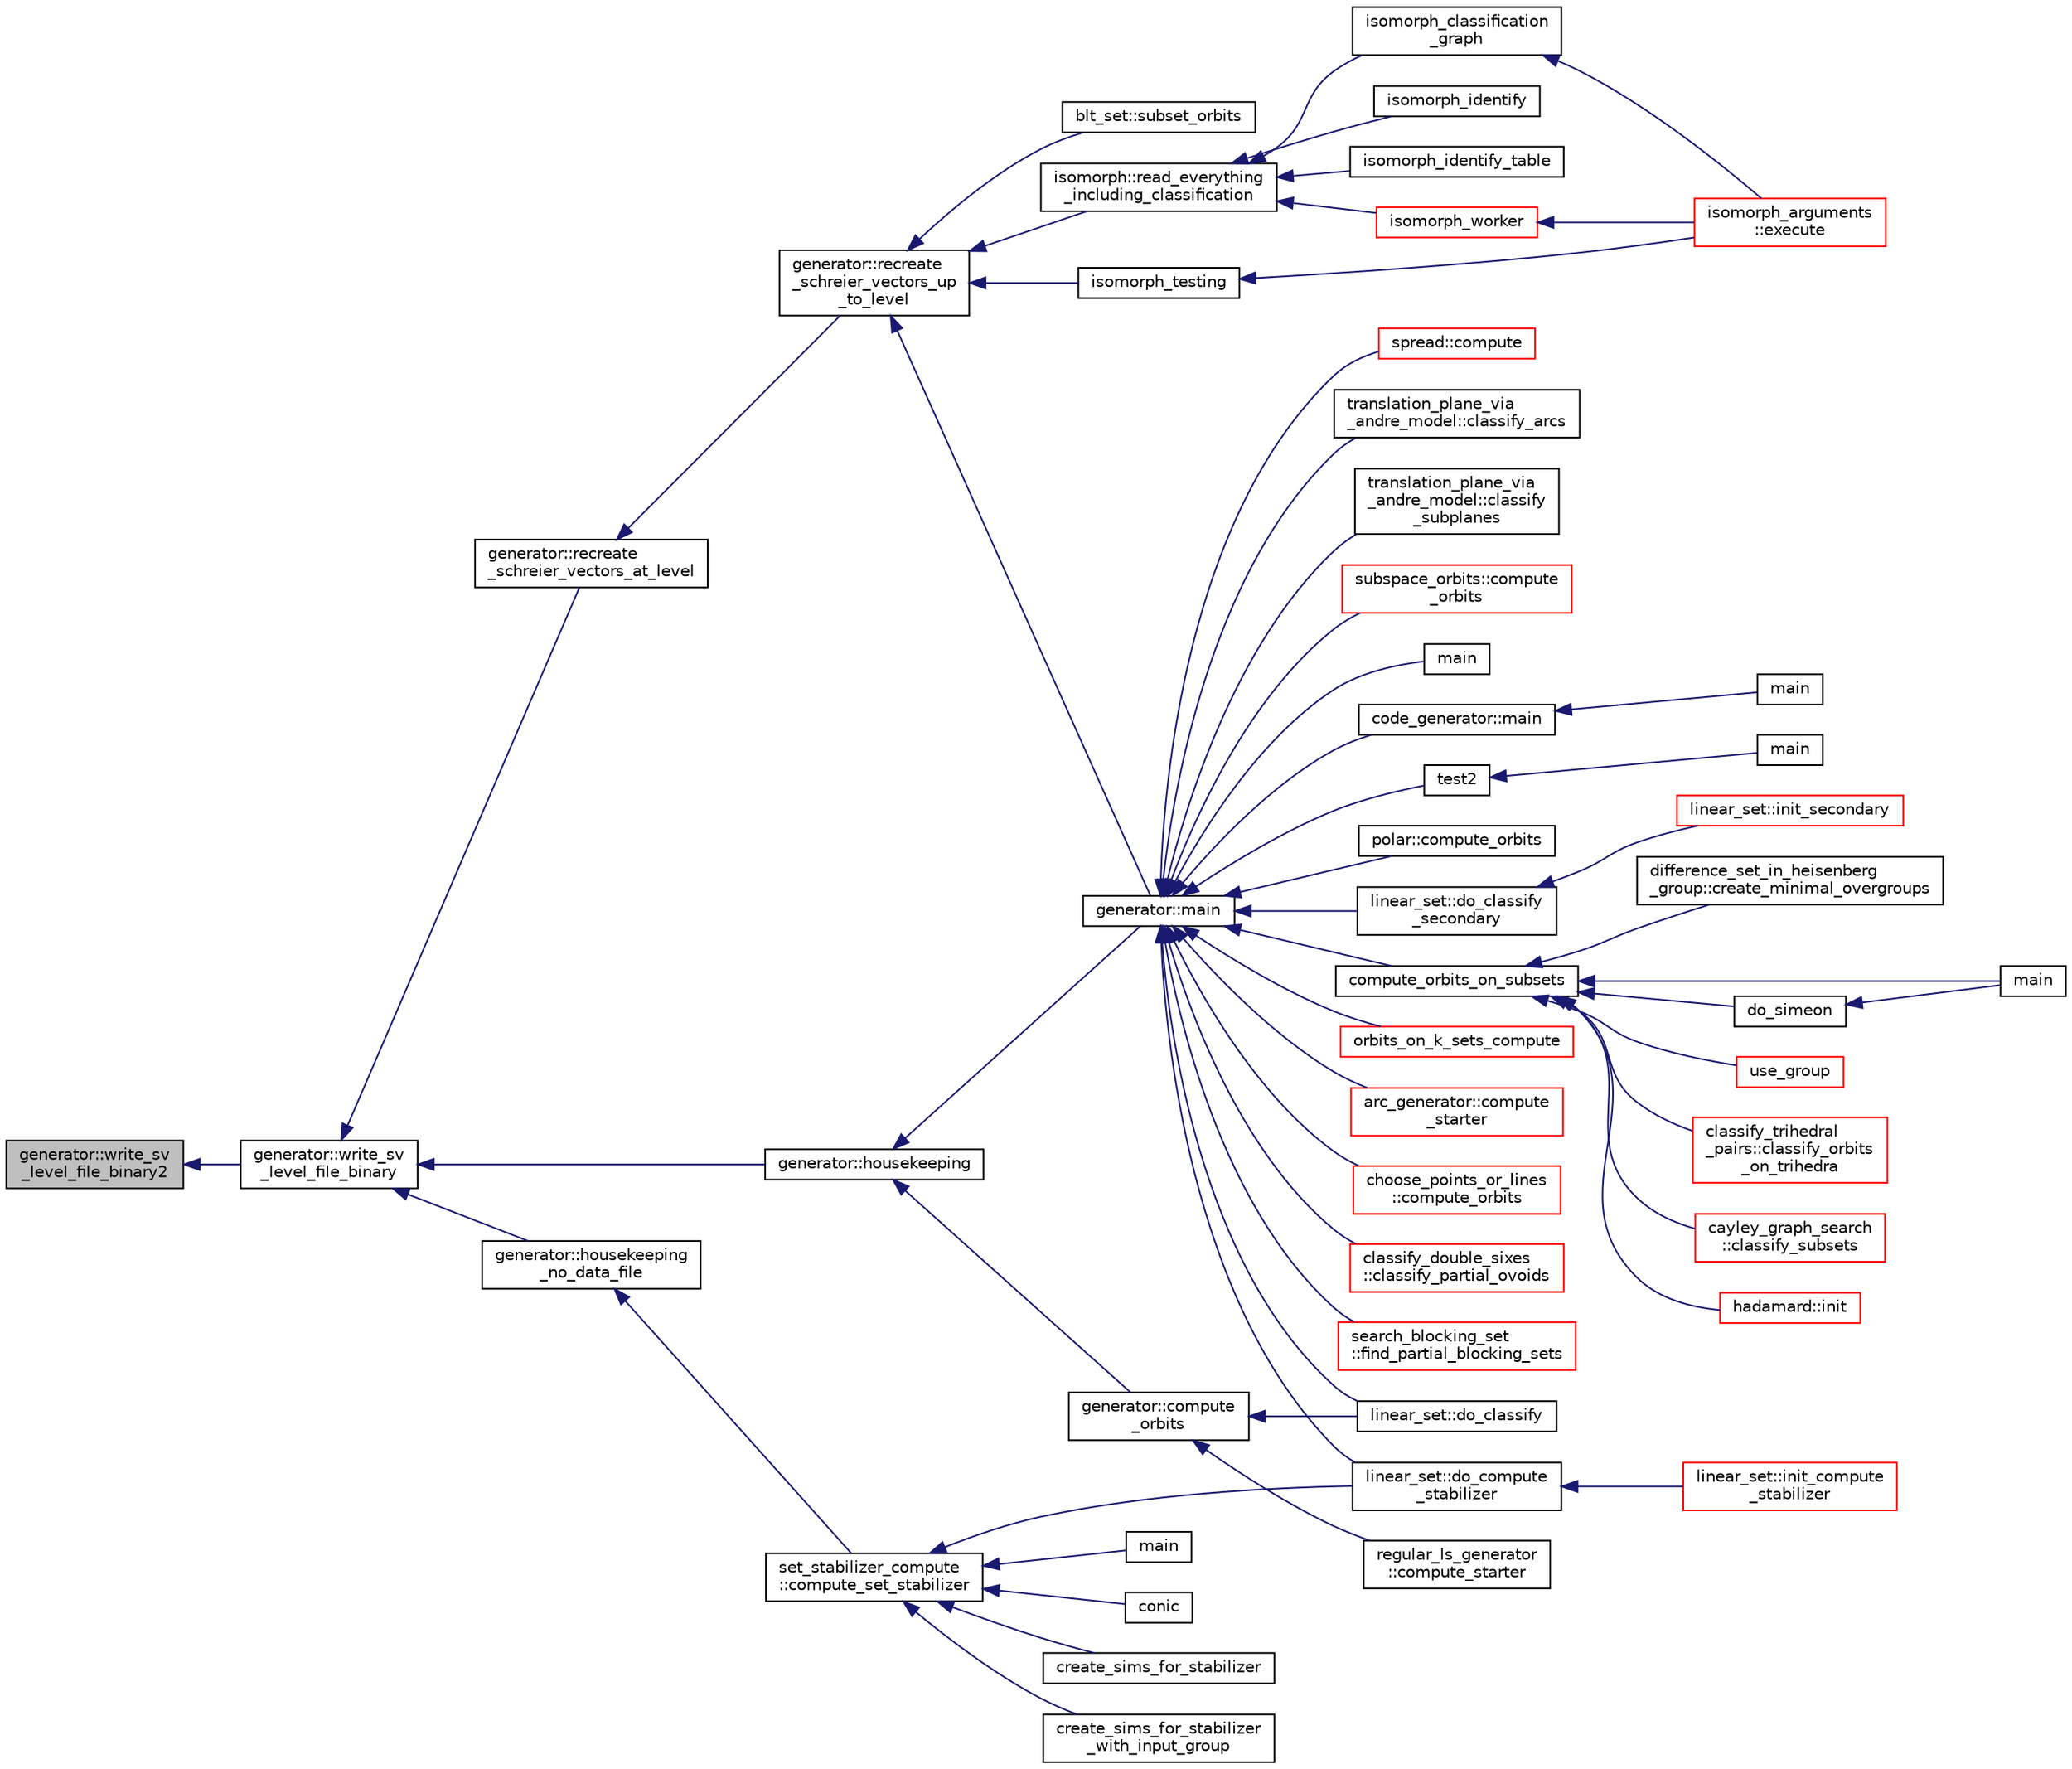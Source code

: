 digraph "generator::write_sv_level_file_binary2"
{
  edge [fontname="Helvetica",fontsize="10",labelfontname="Helvetica",labelfontsize="10"];
  node [fontname="Helvetica",fontsize="10",shape=record];
  rankdir="LR";
  Node23353 [label="generator::write_sv\l_level_file_binary2",height=0.2,width=0.4,color="black", fillcolor="grey75", style="filled", fontcolor="black"];
  Node23353 -> Node23354 [dir="back",color="midnightblue",fontsize="10",style="solid",fontname="Helvetica"];
  Node23354 [label="generator::write_sv\l_level_file_binary",height=0.2,width=0.4,color="black", fillcolor="white", style="filled",URL="$d7/d73/classgenerator.html#ae182254fd2172f14e69dabfd3c63ccdf"];
  Node23354 -> Node23355 [dir="back",color="midnightblue",fontsize="10",style="solid",fontname="Helvetica"];
  Node23355 [label="generator::recreate\l_schreier_vectors_at_level",height=0.2,width=0.4,color="black", fillcolor="white", style="filled",URL="$d7/d73/classgenerator.html#a7d190e196e7c9721c4135f40f01d922f"];
  Node23355 -> Node23356 [dir="back",color="midnightblue",fontsize="10",style="solid",fontname="Helvetica"];
  Node23356 [label="generator::recreate\l_schreier_vectors_up\l_to_level",height=0.2,width=0.4,color="black", fillcolor="white", style="filled",URL="$d7/d73/classgenerator.html#a2ca7599e91bb012d41153aec95f081f7"];
  Node23356 -> Node23357 [dir="back",color="midnightblue",fontsize="10",style="solid",fontname="Helvetica"];
  Node23357 [label="blt_set::subset_orbits",height=0.2,width=0.4,color="black", fillcolor="white", style="filled",URL="$d1/d3d/classblt__set.html#af8f79fc4346244acfa0e2c2d23c36993"];
  Node23356 -> Node23358 [dir="back",color="midnightblue",fontsize="10",style="solid",fontname="Helvetica"];
  Node23358 [label="generator::main",height=0.2,width=0.4,color="black", fillcolor="white", style="filled",URL="$d7/d73/classgenerator.html#a01abff8e9f231bf0d82e2e8e0061f242"];
  Node23358 -> Node23359 [dir="back",color="midnightblue",fontsize="10",style="solid",fontname="Helvetica"];
  Node23359 [label="main",height=0.2,width=0.4,color="black", fillcolor="white", style="filled",URL="$d2/d11/codes_8h.html#a217dbf8b442f20279ea00b898af96f52"];
  Node23358 -> Node23360 [dir="back",color="midnightblue",fontsize="10",style="solid",fontname="Helvetica"];
  Node23360 [label="code_generator::main",height=0.2,width=0.4,color="black", fillcolor="white", style="filled",URL="$db/d37/classcode__generator.html#ab3cf3a306e4032c2b471ac95321c599f"];
  Node23360 -> Node23361 [dir="back",color="midnightblue",fontsize="10",style="solid",fontname="Helvetica"];
  Node23361 [label="main",height=0.2,width=0.4,color="black", fillcolor="white", style="filled",URL="$d4/d4f/codes_8_c.html#a217dbf8b442f20279ea00b898af96f52"];
  Node23358 -> Node23362 [dir="back",color="midnightblue",fontsize="10",style="solid",fontname="Helvetica"];
  Node23362 [label="test2",height=0.2,width=0.4,color="black", fillcolor="white", style="filled",URL="$d9/db0/factor__space_8_c.html#a39d73a812e5fd8f1bc111e948368cb10"];
  Node23362 -> Node23363 [dir="back",color="midnightblue",fontsize="10",style="solid",fontname="Helvetica"];
  Node23363 [label="main",height=0.2,width=0.4,color="black", fillcolor="white", style="filled",URL="$d9/db0/factor__space_8_c.html#a3c04138a5bfe5d72780bb7e82a18e627"];
  Node23358 -> Node23364 [dir="back",color="midnightblue",fontsize="10",style="solid",fontname="Helvetica"];
  Node23364 [label="polar::compute_orbits",height=0.2,width=0.4,color="black", fillcolor="white", style="filled",URL="$da/d1c/classpolar.html#ac4c3c4f95d14c74ff4a3ec3f3479a1da"];
  Node23358 -> Node23365 [dir="back",color="midnightblue",fontsize="10",style="solid",fontname="Helvetica"];
  Node23365 [label="linear_set::do_classify",height=0.2,width=0.4,color="black", fillcolor="white", style="filled",URL="$dd/d86/classlinear__set.html#a3eb2dbce7fa8b71901dfc12f288ddd0c"];
  Node23358 -> Node23366 [dir="back",color="midnightblue",fontsize="10",style="solid",fontname="Helvetica"];
  Node23366 [label="linear_set::do_classify\l_secondary",height=0.2,width=0.4,color="black", fillcolor="white", style="filled",URL="$dd/d86/classlinear__set.html#a47eb7f9995f3343abd3bdfbf9a9a9162"];
  Node23366 -> Node23367 [dir="back",color="midnightblue",fontsize="10",style="solid",fontname="Helvetica"];
  Node23367 [label="linear_set::init_secondary",height=0.2,width=0.4,color="red", fillcolor="white", style="filled",URL="$dd/d86/classlinear__set.html#a7bf8cd7805559b5762921687a7c1ed97"];
  Node23358 -> Node23369 [dir="back",color="midnightblue",fontsize="10",style="solid",fontname="Helvetica"];
  Node23369 [label="linear_set::do_compute\l_stabilizer",height=0.2,width=0.4,color="black", fillcolor="white", style="filled",URL="$dd/d86/classlinear__set.html#ae8f58ded28fb5370f4459cca42b7463b"];
  Node23369 -> Node23370 [dir="back",color="midnightblue",fontsize="10",style="solid",fontname="Helvetica"];
  Node23370 [label="linear_set::init_compute\l_stabilizer",height=0.2,width=0.4,color="red", fillcolor="white", style="filled",URL="$dd/d86/classlinear__set.html#a0cc3eaec1896fdc977b62e94623b055b"];
  Node23358 -> Node23372 [dir="back",color="midnightblue",fontsize="10",style="solid",fontname="Helvetica"];
  Node23372 [label="compute_orbits_on_subsets",height=0.2,width=0.4,color="black", fillcolor="white", style="filled",URL="$d3/d35/snakes__and__ladders__global_8_c.html#af33697aede0480110b1227f727252637"];
  Node23372 -> Node23373 [dir="back",color="midnightblue",fontsize="10",style="solid",fontname="Helvetica"];
  Node23373 [label="cayley_graph_search\l::classify_subsets",height=0.2,width=0.4,color="red", fillcolor="white", style="filled",URL="$de/dae/classcayley__graph__search.html#a4cf8a90752e018a281481ac80ad52c4b"];
  Node23372 -> Node23376 [dir="back",color="midnightblue",fontsize="10",style="solid",fontname="Helvetica"];
  Node23376 [label="hadamard::init",height=0.2,width=0.4,color="red", fillcolor="white", style="filled",URL="$d7/dbb/classhadamard.html#a16af359850b8bdd0d2a73e260d496c33"];
  Node23372 -> Node23378 [dir="back",color="midnightblue",fontsize="10",style="solid",fontname="Helvetica"];
  Node23378 [label="difference_set_in_heisenberg\l_group::create_minimal_overgroups",height=0.2,width=0.4,color="black", fillcolor="white", style="filled",URL="$de/d8a/classdifference__set__in__heisenberg__group.html#a9bde5ad5da3ebaebf98fbfd3e8110b79"];
  Node23372 -> Node23379 [dir="back",color="midnightblue",fontsize="10",style="solid",fontname="Helvetica"];
  Node23379 [label="main",height=0.2,width=0.4,color="black", fillcolor="white", style="filled",URL="$d5/d13/simeon_8_c.html#ae66f6b31b5ad750f1fe042a706a4e3d4"];
  Node23372 -> Node23380 [dir="back",color="midnightblue",fontsize="10",style="solid",fontname="Helvetica"];
  Node23380 [label="do_simeon",height=0.2,width=0.4,color="black", fillcolor="white", style="filled",URL="$d5/d13/simeon_8_c.html#a36cf3f9cb484fa44da7a7dfcbe9385d0"];
  Node23380 -> Node23379 [dir="back",color="midnightblue",fontsize="10",style="solid",fontname="Helvetica"];
  Node23372 -> Node23381 [dir="back",color="midnightblue",fontsize="10",style="solid",fontname="Helvetica"];
  Node23381 [label="use_group",height=0.2,width=0.4,color="red", fillcolor="white", style="filled",URL="$d9/d9f/all__cliques_8_c.html#aba62531e97173264c39afe2c7857af31"];
  Node23372 -> Node23383 [dir="back",color="midnightblue",fontsize="10",style="solid",fontname="Helvetica"];
  Node23383 [label="classify_trihedral\l_pairs::classify_orbits\l_on_trihedra",height=0.2,width=0.4,color="red", fillcolor="white", style="filled",URL="$d1/d21/classclassify__trihedral__pairs.html#a99625621bfba4bb65b3d60304b306539"];
  Node23358 -> Node23390 [dir="back",color="midnightblue",fontsize="10",style="solid",fontname="Helvetica"];
  Node23390 [label="orbits_on_k_sets_compute",height=0.2,width=0.4,color="red", fillcolor="white", style="filled",URL="$d3/d35/snakes__and__ladders__global_8_c.html#a96743526b15703539d544499276aaa71"];
  Node23358 -> Node23400 [dir="back",color="midnightblue",fontsize="10",style="solid",fontname="Helvetica"];
  Node23400 [label="arc_generator::compute\l_starter",height=0.2,width=0.4,color="red", fillcolor="white", style="filled",URL="$d4/d21/classarc__generator.html#aad1dcec3a1c302e743d574bd1ac857d9"];
  Node23358 -> Node23405 [dir="back",color="midnightblue",fontsize="10",style="solid",fontname="Helvetica"];
  Node23405 [label="choose_points_or_lines\l::compute_orbits",height=0.2,width=0.4,color="red", fillcolor="white", style="filled",URL="$d6/d75/classchoose__points__or__lines.html#adc353e2d41dc8a39563322c8cdd85f61"];
  Node23358 -> Node23407 [dir="back",color="midnightblue",fontsize="10",style="solid",fontname="Helvetica"];
  Node23407 [label="classify_double_sixes\l::classify_partial_ovoids",height=0.2,width=0.4,color="red", fillcolor="white", style="filled",URL="$dd/d23/classclassify__double__sixes.html#a2253fca143a0e8a3e39655eb05668ae9"];
  Node23358 -> Node23409 [dir="back",color="midnightblue",fontsize="10",style="solid",fontname="Helvetica"];
  Node23409 [label="search_blocking_set\l::find_partial_blocking_sets",height=0.2,width=0.4,color="red", fillcolor="white", style="filled",URL="$dc/d36/classsearch__blocking__set.html#ad3fdb3d356db75a02c406bc9d4e9e9b6"];
  Node23358 -> Node23411 [dir="back",color="midnightblue",fontsize="10",style="solid",fontname="Helvetica"];
  Node23411 [label="spread::compute",height=0.2,width=0.4,color="red", fillcolor="white", style="filled",URL="$da/dc1/classspread.html#a9674466d3e03b8dad79882299c638a21"];
  Node23358 -> Node23413 [dir="back",color="midnightblue",fontsize="10",style="solid",fontname="Helvetica"];
  Node23413 [label="translation_plane_via\l_andre_model::classify_arcs",height=0.2,width=0.4,color="black", fillcolor="white", style="filled",URL="$d1/dcc/classtranslation__plane__via__andre__model.html#ac8f002e812a8b152d41e806688601c5e"];
  Node23358 -> Node23414 [dir="back",color="midnightblue",fontsize="10",style="solid",fontname="Helvetica"];
  Node23414 [label="translation_plane_via\l_andre_model::classify\l_subplanes",height=0.2,width=0.4,color="black", fillcolor="white", style="filled",URL="$d1/dcc/classtranslation__plane__via__andre__model.html#a794fefa95f0a7f7b887133375988ee55"];
  Node23358 -> Node23415 [dir="back",color="midnightblue",fontsize="10",style="solid",fontname="Helvetica"];
  Node23415 [label="subspace_orbits::compute\l_orbits",height=0.2,width=0.4,color="red", fillcolor="white", style="filled",URL="$d2/d9f/classsubspace__orbits.html#a2778f8d49cde1675de1ef6acfe180b63"];
  Node23356 -> Node23417 [dir="back",color="midnightblue",fontsize="10",style="solid",fontname="Helvetica"];
  Node23417 [label="isomorph::read_everything\l_including_classification",height=0.2,width=0.4,color="black", fillcolor="white", style="filled",URL="$d3/d5f/classisomorph.html#aa6a56e4522d3133a6ea65c9ac6de3924"];
  Node23417 -> Node23418 [dir="back",color="midnightblue",fontsize="10",style="solid",fontname="Helvetica"];
  Node23418 [label="isomorph_classification\l_graph",height=0.2,width=0.4,color="black", fillcolor="white", style="filled",URL="$d4/d7e/isomorph__global_8_c.html#a027e803e6cab7af4c400a71663bf4715"];
  Node23418 -> Node23397 [dir="back",color="midnightblue",fontsize="10",style="solid",fontname="Helvetica"];
  Node23397 [label="isomorph_arguments\l::execute",height=0.2,width=0.4,color="red", fillcolor="white", style="filled",URL="$d5/de4/classisomorph__arguments.html#aa85e472d14906abdd5672dc66027583e"];
  Node23417 -> Node23419 [dir="back",color="midnightblue",fontsize="10",style="solid",fontname="Helvetica"];
  Node23419 [label="isomorph_identify",height=0.2,width=0.4,color="black", fillcolor="white", style="filled",URL="$d4/d7e/isomorph__global_8_c.html#aa0fe57c73d5668eee10a6022ada7f6a3"];
  Node23417 -> Node23420 [dir="back",color="midnightblue",fontsize="10",style="solid",fontname="Helvetica"];
  Node23420 [label="isomorph_identify_table",height=0.2,width=0.4,color="black", fillcolor="white", style="filled",URL="$d4/d7e/isomorph__global_8_c.html#a9fd19ea945561cf2a6bb5c72dd4b1cb2"];
  Node23417 -> Node23421 [dir="back",color="midnightblue",fontsize="10",style="solid",fontname="Helvetica"];
  Node23421 [label="isomorph_worker",height=0.2,width=0.4,color="red", fillcolor="white", style="filled",URL="$d4/d7e/isomorph__global_8_c.html#ace3bb6ec719b02a35534309d4d3fe99a"];
  Node23421 -> Node23397 [dir="back",color="midnightblue",fontsize="10",style="solid",fontname="Helvetica"];
  Node23356 -> Node23422 [dir="back",color="midnightblue",fontsize="10",style="solid",fontname="Helvetica"];
  Node23422 [label="isomorph_testing",height=0.2,width=0.4,color="black", fillcolor="white", style="filled",URL="$d4/d7e/isomorph__global_8_c.html#a5a73cbe9f89c4727f086482ee2d238f9"];
  Node23422 -> Node23397 [dir="back",color="midnightblue",fontsize="10",style="solid",fontname="Helvetica"];
  Node23354 -> Node23423 [dir="back",color="midnightblue",fontsize="10",style="solid",fontname="Helvetica"];
  Node23423 [label="generator::housekeeping",height=0.2,width=0.4,color="black", fillcolor="white", style="filled",URL="$d7/d73/classgenerator.html#aaf2bd92e8f74eb9fbc3244a6dde6f78c"];
  Node23423 -> Node23424 [dir="back",color="midnightblue",fontsize="10",style="solid",fontname="Helvetica"];
  Node23424 [label="generator::compute\l_orbits",height=0.2,width=0.4,color="black", fillcolor="white", style="filled",URL="$d7/d73/classgenerator.html#a23989bc20ecaaed39c4119c758367f40"];
  Node23424 -> Node23425 [dir="back",color="midnightblue",fontsize="10",style="solid",fontname="Helvetica"];
  Node23425 [label="regular_ls_generator\l::compute_starter",height=0.2,width=0.4,color="black", fillcolor="white", style="filled",URL="$d2/dd8/classregular__ls__generator.html#aa38907741058694a73194b02ceb4a53d"];
  Node23424 -> Node23365 [dir="back",color="midnightblue",fontsize="10",style="solid",fontname="Helvetica"];
  Node23423 -> Node23358 [dir="back",color="midnightblue",fontsize="10",style="solid",fontname="Helvetica"];
  Node23354 -> Node23426 [dir="back",color="midnightblue",fontsize="10",style="solid",fontname="Helvetica"];
  Node23426 [label="generator::housekeeping\l_no_data_file",height=0.2,width=0.4,color="black", fillcolor="white", style="filled",URL="$d7/d73/classgenerator.html#a6c09d8dc65abd5c79f3310e8293a56d8"];
  Node23426 -> Node23427 [dir="back",color="midnightblue",fontsize="10",style="solid",fontname="Helvetica"];
  Node23427 [label="set_stabilizer_compute\l::compute_set_stabilizer",height=0.2,width=0.4,color="black", fillcolor="white", style="filled",URL="$d8/dc6/classset__stabilizer__compute.html#ad4f92074322e98c7cd0ed5d4f8486b76"];
  Node23427 -> Node23428 [dir="back",color="midnightblue",fontsize="10",style="solid",fontname="Helvetica"];
  Node23428 [label="main",height=0.2,width=0.4,color="black", fillcolor="white", style="filled",URL="$db/d67/test__hyperoval_8_c.html#a3c04138a5bfe5d72780bb7e82a18e627"];
  Node23427 -> Node23429 [dir="back",color="midnightblue",fontsize="10",style="solid",fontname="Helvetica"];
  Node23429 [label="conic",height=0.2,width=0.4,color="black", fillcolor="white", style="filled",URL="$d4/de8/conic_8_c.html#a96def9474b981a9d5831a9b48d85d652"];
  Node23427 -> Node23369 [dir="back",color="midnightblue",fontsize="10",style="solid",fontname="Helvetica"];
  Node23427 -> Node23430 [dir="back",color="midnightblue",fontsize="10",style="solid",fontname="Helvetica"];
  Node23430 [label="create_sims_for_stabilizer",height=0.2,width=0.4,color="black", fillcolor="white", style="filled",URL="$d0/d76/tl__algebra__and__number__theory_8h.html#af2c67d225072549409be710ac3cd30f8"];
  Node23427 -> Node23431 [dir="back",color="midnightblue",fontsize="10",style="solid",fontname="Helvetica"];
  Node23431 [label="create_sims_for_stabilizer\l_with_input_group",height=0.2,width=0.4,color="black", fillcolor="white", style="filled",URL="$d0/d76/tl__algebra__and__number__theory_8h.html#af5482567a8d6ba5c2fe593bf6f7f9a0f"];
}
